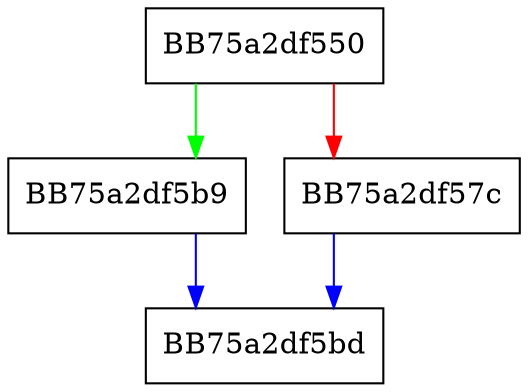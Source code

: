digraph ReadMemory {
  node [shape="box"];
  graph [splines=ortho];
  BB75a2df550 -> BB75a2df5b9 [color="green"];
  BB75a2df550 -> BB75a2df57c [color="red"];
  BB75a2df57c -> BB75a2df5bd [color="blue"];
  BB75a2df5b9 -> BB75a2df5bd [color="blue"];
}